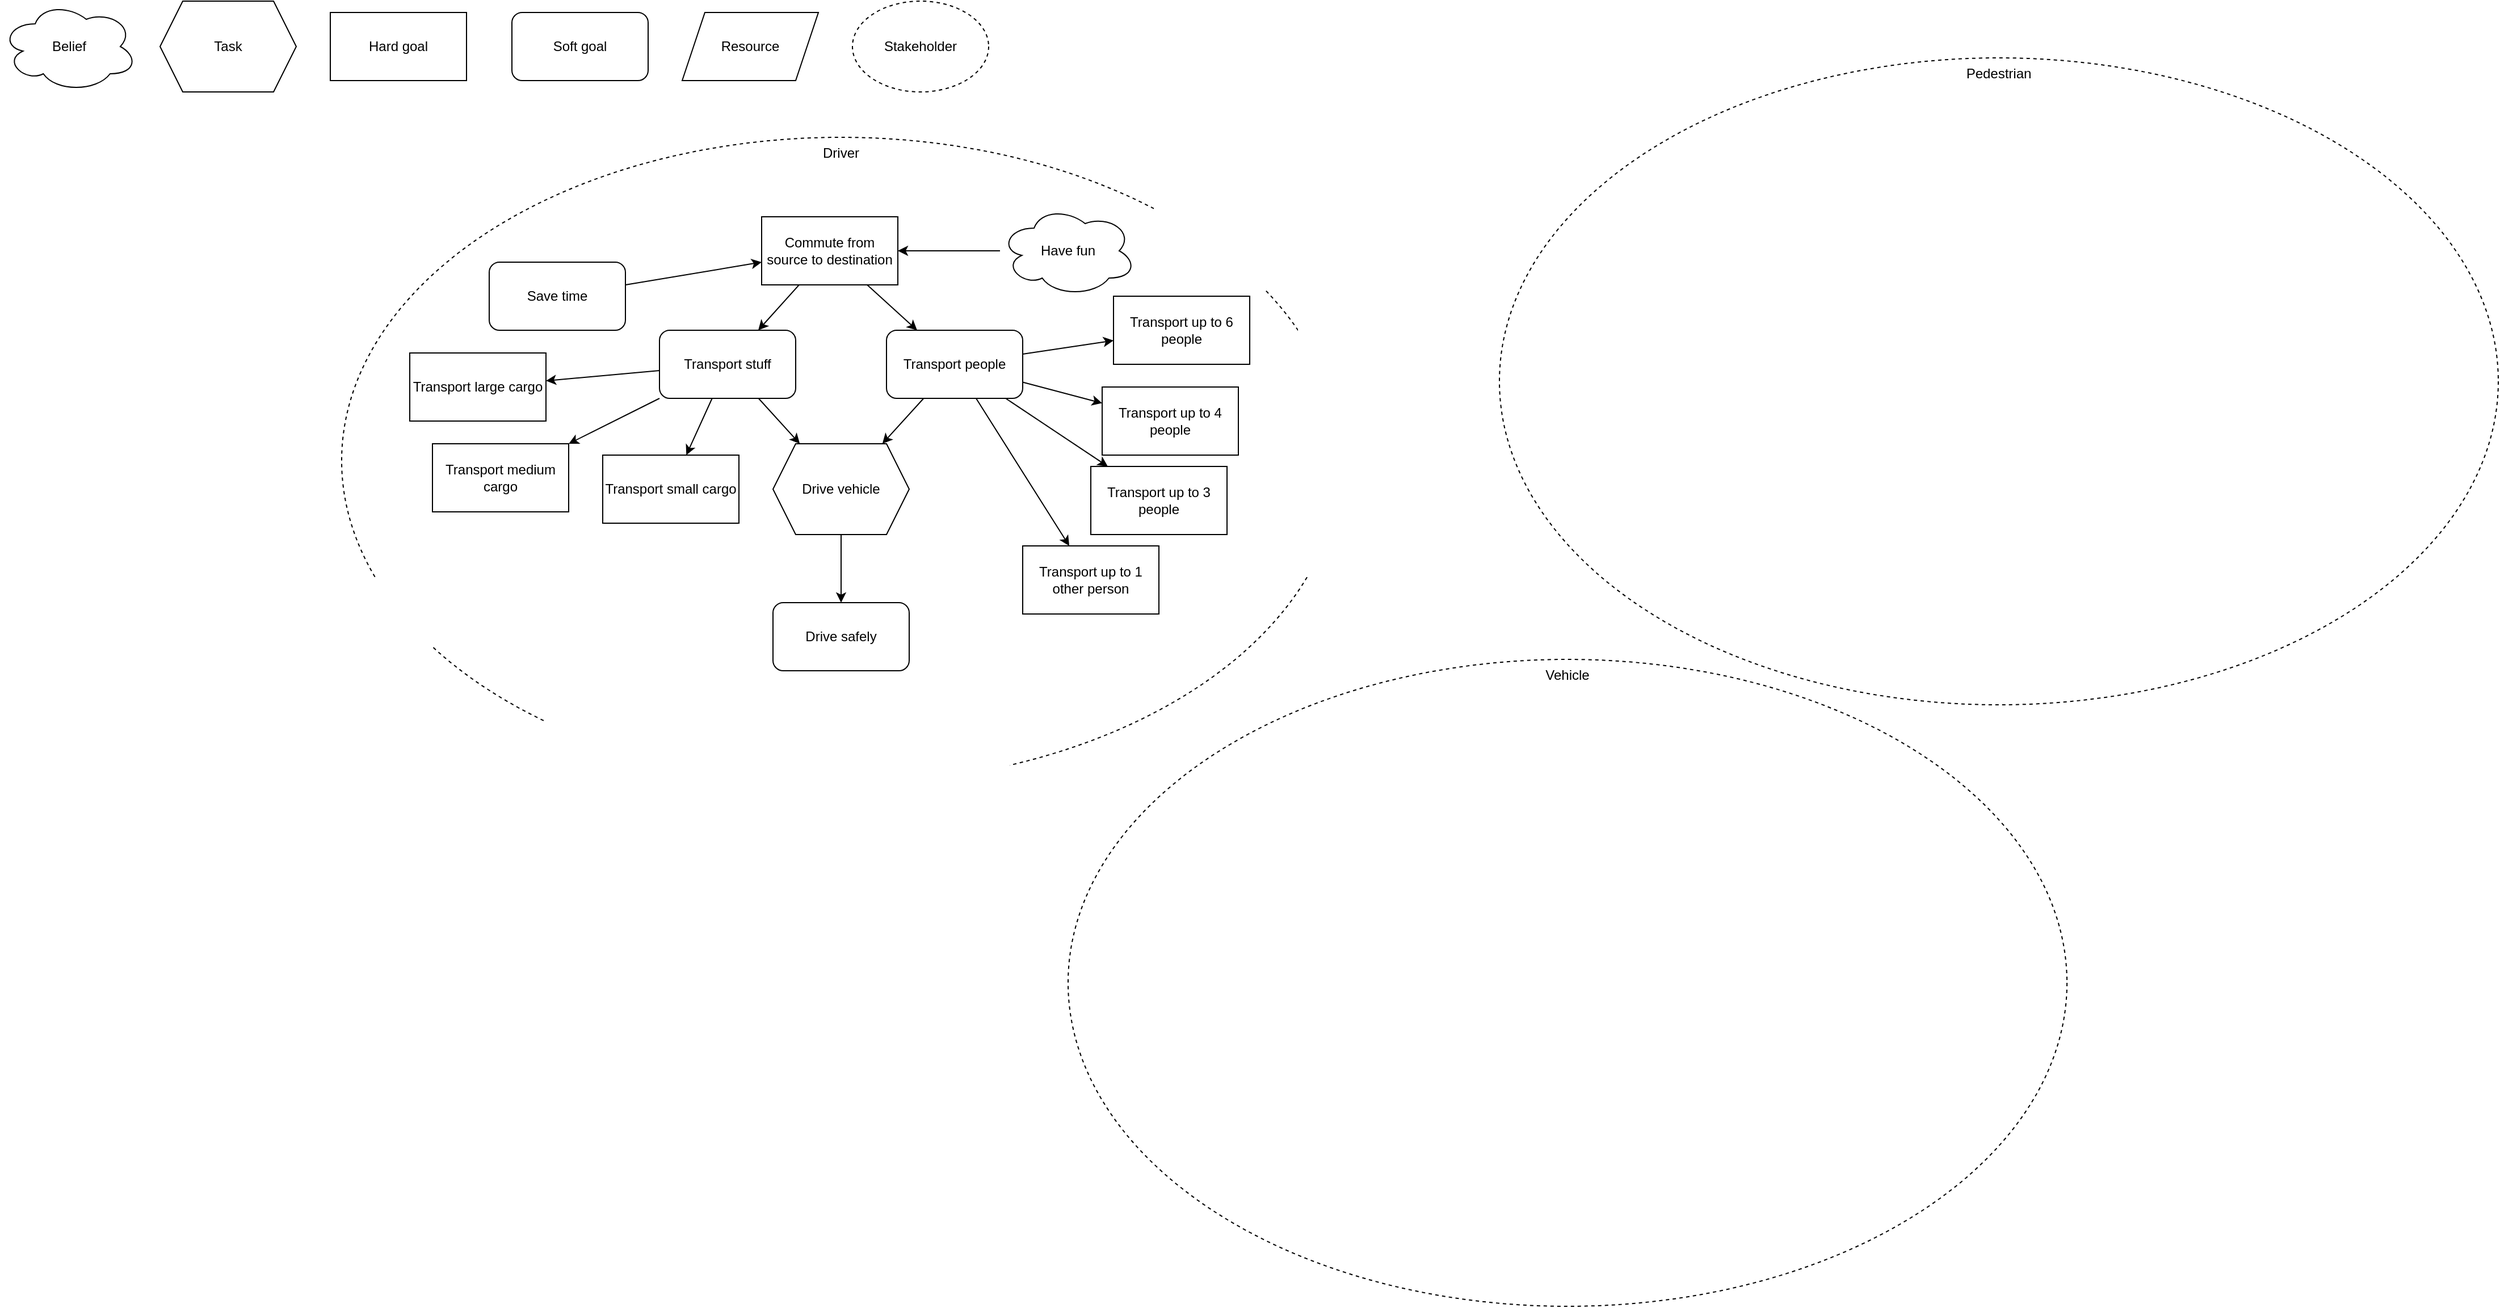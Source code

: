 <mxfile version="24.7.17">
  <diagram name="Page-1" id="YQDAjjqWB8EMjMGpJ8fG">
    <mxGraphModel dx="2538" dy="683" grid="1" gridSize="10" guides="1" tooltips="1" connect="1" arrows="1" fold="1" page="1" pageScale="1" pageWidth="850" pageHeight="1100" math="0" shadow="0">
      <root>
        <mxCell id="0" />
        <mxCell id="1" parent="0" />
        <mxCell id="Oxw01_fahM2bYxv7TEcn-1" value="Driver" style="ellipse;whiteSpace=wrap;html=1;dashed=1;verticalAlign=top;" vertex="1" parent="1">
          <mxGeometry x="-290" y="250" width="880" height="570" as="geometry" />
        </mxCell>
        <mxCell id="Oxw01_fahM2bYxv7TEcn-2" value="Pedestrian" style="ellipse;whiteSpace=wrap;html=1;dashed=1;verticalAlign=top;" vertex="1" parent="1">
          <mxGeometry x="730" y="180" width="880" height="570" as="geometry" />
        </mxCell>
        <mxCell id="Oxw01_fahM2bYxv7TEcn-3" value="Vehicle" style="ellipse;whiteSpace=wrap;html=1;dashed=1;verticalAlign=top;" vertex="1" parent="1">
          <mxGeometry x="350" y="710" width="880" height="570" as="geometry" />
        </mxCell>
        <mxCell id="Oxw01_fahM2bYxv7TEcn-21" style="edgeStyle=none;rounded=0;orthogonalLoop=1;jettySize=auto;html=1;" edge="1" parent="1" source="Oxw01_fahM2bYxv7TEcn-4" target="Oxw01_fahM2bYxv7TEcn-12">
          <mxGeometry relative="1" as="geometry" />
        </mxCell>
        <mxCell id="Oxw01_fahM2bYxv7TEcn-4" value="Have fun" style="ellipse;shape=cloud;whiteSpace=wrap;html=1;" vertex="1" parent="1">
          <mxGeometry x="290" y="310" width="120" height="80" as="geometry" />
        </mxCell>
        <mxCell id="Oxw01_fahM2bYxv7TEcn-5" value="Belief" style="ellipse;shape=cloud;whiteSpace=wrap;html=1;" vertex="1" parent="1">
          <mxGeometry x="-590" y="130" width="120" height="80" as="geometry" />
        </mxCell>
        <mxCell id="Oxw01_fahM2bYxv7TEcn-6" value="Task" style="shape=hexagon;perimeter=hexagonPerimeter2;whiteSpace=wrap;html=1;fixedSize=1;" vertex="1" parent="1">
          <mxGeometry x="-450" y="130" width="120" height="80" as="geometry" />
        </mxCell>
        <mxCell id="Oxw01_fahM2bYxv7TEcn-8" value="Hard goal" style="rounded=0;whiteSpace=wrap;html=1;" vertex="1" parent="1">
          <mxGeometry x="-300" y="140" width="120" height="60" as="geometry" />
        </mxCell>
        <mxCell id="Oxw01_fahM2bYxv7TEcn-9" value="Soft goal" style="rounded=1;whiteSpace=wrap;html=1;" vertex="1" parent="1">
          <mxGeometry x="-140" y="140" width="120" height="60" as="geometry" />
        </mxCell>
        <mxCell id="Oxw01_fahM2bYxv7TEcn-10" value="Resource" style="shape=parallelogram;perimeter=parallelogramPerimeter;whiteSpace=wrap;html=1;fixedSize=1;" vertex="1" parent="1">
          <mxGeometry x="10" y="140" width="120" height="60" as="geometry" />
        </mxCell>
        <mxCell id="Oxw01_fahM2bYxv7TEcn-11" value="Stakeholder" style="ellipse;whiteSpace=wrap;html=1;dashed=1;" vertex="1" parent="1">
          <mxGeometry x="160" y="130" width="120" height="80" as="geometry" />
        </mxCell>
        <mxCell id="Oxw01_fahM2bYxv7TEcn-17" style="rounded=0;orthogonalLoop=1;jettySize=auto;html=1;" edge="1" parent="1" source="Oxw01_fahM2bYxv7TEcn-12" target="Oxw01_fahM2bYxv7TEcn-34">
          <mxGeometry relative="1" as="geometry">
            <mxPoint x="77" y="420" as="targetPoint" />
          </mxGeometry>
        </mxCell>
        <mxCell id="Oxw01_fahM2bYxv7TEcn-18" style="edgeStyle=none;rounded=0;orthogonalLoop=1;jettySize=auto;html=1;" edge="1" parent="1" source="Oxw01_fahM2bYxv7TEcn-36">
          <mxGeometry relative="1" as="geometry">
            <mxPoint x="217" y="420" as="targetPoint" />
          </mxGeometry>
        </mxCell>
        <mxCell id="Oxw01_fahM2bYxv7TEcn-12" value="Commute from source to destination" style="rounded=0;whiteSpace=wrap;html=1;" vertex="1" parent="1">
          <mxGeometry x="80" y="320" width="120" height="60" as="geometry" />
        </mxCell>
        <mxCell id="Oxw01_fahM2bYxv7TEcn-22" style="edgeStyle=none;rounded=0;orthogonalLoop=1;jettySize=auto;html=1;" edge="1" parent="1" source="Oxw01_fahM2bYxv7TEcn-13" target="Oxw01_fahM2bYxv7TEcn-12">
          <mxGeometry relative="1" as="geometry" />
        </mxCell>
        <mxCell id="Oxw01_fahM2bYxv7TEcn-13" value="Save time" style="rounded=1;whiteSpace=wrap;html=1;" vertex="1" parent="1">
          <mxGeometry x="-160" y="360" width="120" height="60" as="geometry" />
        </mxCell>
        <mxCell id="Oxw01_fahM2bYxv7TEcn-20" style="edgeStyle=none;rounded=0;orthogonalLoop=1;jettySize=auto;html=1;" edge="1" parent="1" source="Oxw01_fahM2bYxv7TEcn-34" target="Oxw01_fahM2bYxv7TEcn-16">
          <mxGeometry relative="1" as="geometry">
            <mxPoint x="77.273" y="480" as="sourcePoint" />
          </mxGeometry>
        </mxCell>
        <mxCell id="Oxw01_fahM2bYxv7TEcn-27" style="edgeStyle=none;rounded=0;orthogonalLoop=1;jettySize=auto;html=1;" edge="1" parent="1" source="Oxw01_fahM2bYxv7TEcn-34" target="Oxw01_fahM2bYxv7TEcn-26">
          <mxGeometry relative="1" as="geometry">
            <mxPoint x="-10" y="468" as="sourcePoint" />
          </mxGeometry>
        </mxCell>
        <mxCell id="Oxw01_fahM2bYxv7TEcn-29" style="edgeStyle=none;rounded=0;orthogonalLoop=1;jettySize=auto;html=1;" edge="1" parent="1" source="Oxw01_fahM2bYxv7TEcn-34" target="Oxw01_fahM2bYxv7TEcn-28">
          <mxGeometry relative="1" as="geometry">
            <mxPoint x="15.385" y="480" as="sourcePoint" />
          </mxGeometry>
        </mxCell>
        <mxCell id="Oxw01_fahM2bYxv7TEcn-19" style="edgeStyle=none;rounded=0;orthogonalLoop=1;jettySize=auto;html=1;" edge="1" parent="1" source="Oxw01_fahM2bYxv7TEcn-36" target="Oxw01_fahM2bYxv7TEcn-16">
          <mxGeometry relative="1" as="geometry">
            <mxPoint x="222.727" y="480" as="sourcePoint" />
          </mxGeometry>
        </mxCell>
        <mxCell id="Oxw01_fahM2bYxv7TEcn-32" style="edgeStyle=none;rounded=0;orthogonalLoop=1;jettySize=auto;html=1;" edge="1" parent="1" source="Oxw01_fahM2bYxv7TEcn-36" target="Oxw01_fahM2bYxv7TEcn-31">
          <mxGeometry relative="1" as="geometry">
            <mxPoint x="310" y="468.947" as="sourcePoint" />
          </mxGeometry>
        </mxCell>
        <mxCell id="Oxw01_fahM2bYxv7TEcn-24" style="edgeStyle=none;rounded=0;orthogonalLoop=1;jettySize=auto;html=1;" edge="1" parent="1" source="Oxw01_fahM2bYxv7TEcn-16" target="Oxw01_fahM2bYxv7TEcn-23">
          <mxGeometry relative="1" as="geometry" />
        </mxCell>
        <mxCell id="Oxw01_fahM2bYxv7TEcn-16" value="Drive vehicle" style="shape=hexagon;perimeter=hexagonPerimeter2;whiteSpace=wrap;html=1;fixedSize=1;" vertex="1" parent="1">
          <mxGeometry x="90" y="520" width="120" height="80" as="geometry" />
        </mxCell>
        <mxCell id="Oxw01_fahM2bYxv7TEcn-23" value="Drive safely" style="rounded=1;whiteSpace=wrap;html=1;" vertex="1" parent="1">
          <mxGeometry x="90" y="660" width="120" height="60" as="geometry" />
        </mxCell>
        <mxCell id="Oxw01_fahM2bYxv7TEcn-26" value="Transport large cargo" style="rounded=0;whiteSpace=wrap;html=1;" vertex="1" parent="1">
          <mxGeometry x="-230" y="440" width="120" height="60" as="geometry" />
        </mxCell>
        <mxCell id="Oxw01_fahM2bYxv7TEcn-28" value="Transport medium cargo&lt;span style=&quot;color: rgba(0, 0, 0, 0); font-family: monospace; font-size: 0px; text-align: start; text-wrap: nowrap;&quot;&gt;%3CmxGraphModel%3E%3Croot%3E%3CmxCell%20id%3D%220%22%2F%3E%3CmxCell%20id%3D%221%22%20parent%3D%220%22%2F%3E%3CmxCell%20id%3D%222%22%20value%3D%22Hard%20goal%22%20style%3D%22rounded%3D0%3BwhiteSpace%3Dwrap%3Bhtml%3D1%3B%22%20vertex%3D%221%22%20parent%3D%221%22%3E%3CmxGeometry%20x%3D%22-290%22%20y%3D%22150%22%20width%3D%22120%22%20height%3D%2260%22%20as%3D%22geometry%22%2F%3E%3C%2FmxCell%3E%3C%2Froot%3E%3C%2FmxGraphModel%3E&lt;/span&gt;" style="rounded=0;whiteSpace=wrap;html=1;" vertex="1" parent="1">
          <mxGeometry x="-210" y="520" width="120" height="60" as="geometry" />
        </mxCell>
        <mxCell id="Oxw01_fahM2bYxv7TEcn-30" value="Transport small cargo" style="rounded=0;whiteSpace=wrap;html=1;" vertex="1" parent="1">
          <mxGeometry x="-60" y="530" width="120" height="60" as="geometry" />
        </mxCell>
        <mxCell id="Oxw01_fahM2bYxv7TEcn-31" value="Transport up to 6 people" style="rounded=0;whiteSpace=wrap;html=1;" vertex="1" parent="1">
          <mxGeometry x="390" y="390" width="120" height="60" as="geometry" />
        </mxCell>
        <mxCell id="Oxw01_fahM2bYxv7TEcn-33" value="Transport up to 4 people" style="rounded=0;whiteSpace=wrap;html=1;" vertex="1" parent="1">
          <mxGeometry x="380" y="470" width="120" height="60" as="geometry" />
        </mxCell>
        <mxCell id="Oxw01_fahM2bYxv7TEcn-35" style="edgeStyle=none;rounded=0;orthogonalLoop=1;jettySize=auto;html=1;" edge="1" parent="1" source="Oxw01_fahM2bYxv7TEcn-34" target="Oxw01_fahM2bYxv7TEcn-30">
          <mxGeometry relative="1" as="geometry" />
        </mxCell>
        <mxCell id="Oxw01_fahM2bYxv7TEcn-34" value="Transport stuff" style="rounded=1;whiteSpace=wrap;html=1;" vertex="1" parent="1">
          <mxGeometry x="-10" y="420" width="120" height="60" as="geometry" />
        </mxCell>
        <mxCell id="Oxw01_fahM2bYxv7TEcn-37" value="" style="edgeStyle=none;rounded=0;orthogonalLoop=1;jettySize=auto;html=1;" edge="1" parent="1" source="Oxw01_fahM2bYxv7TEcn-12" target="Oxw01_fahM2bYxv7TEcn-36">
          <mxGeometry relative="1" as="geometry">
            <mxPoint x="173" y="380" as="sourcePoint" />
            <mxPoint x="217" y="420" as="targetPoint" />
          </mxGeometry>
        </mxCell>
        <mxCell id="Oxw01_fahM2bYxv7TEcn-38" style="edgeStyle=none;rounded=0;orthogonalLoop=1;jettySize=auto;html=1;" edge="1" parent="1" source="Oxw01_fahM2bYxv7TEcn-36" target="Oxw01_fahM2bYxv7TEcn-33">
          <mxGeometry relative="1" as="geometry" />
        </mxCell>
        <mxCell id="Oxw01_fahM2bYxv7TEcn-40" style="edgeStyle=none;rounded=0;orthogonalLoop=1;jettySize=auto;html=1;" edge="1" parent="1" source="Oxw01_fahM2bYxv7TEcn-36" target="Oxw01_fahM2bYxv7TEcn-39">
          <mxGeometry relative="1" as="geometry" />
        </mxCell>
        <mxCell id="Oxw01_fahM2bYxv7TEcn-42" style="edgeStyle=none;rounded=0;orthogonalLoop=1;jettySize=auto;html=1;" edge="1" parent="1" source="Oxw01_fahM2bYxv7TEcn-36" target="Oxw01_fahM2bYxv7TEcn-41">
          <mxGeometry relative="1" as="geometry" />
        </mxCell>
        <mxCell id="Oxw01_fahM2bYxv7TEcn-36" value="Transport people" style="rounded=1;whiteSpace=wrap;html=1;" vertex="1" parent="1">
          <mxGeometry x="190" y="420" width="120" height="60" as="geometry" />
        </mxCell>
        <mxCell id="Oxw01_fahM2bYxv7TEcn-39" value="Transport up to 3 people" style="rounded=0;whiteSpace=wrap;html=1;" vertex="1" parent="1">
          <mxGeometry x="370" y="540" width="120" height="60" as="geometry" />
        </mxCell>
        <mxCell id="Oxw01_fahM2bYxv7TEcn-41" value="Transport up to 1 other person" style="rounded=0;whiteSpace=wrap;html=1;" vertex="1" parent="1">
          <mxGeometry x="310" y="610" width="120" height="60" as="geometry" />
        </mxCell>
      </root>
    </mxGraphModel>
  </diagram>
</mxfile>
